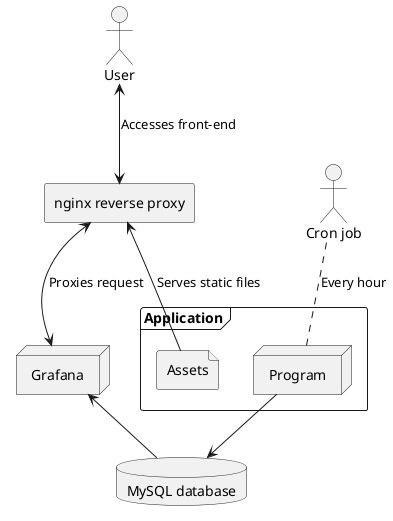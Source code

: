 @startuml diagram

actor User as user
database "MySQL database" as db
node "Grafana" as grafana
rectangle "nginx reverse proxy" as proxy
frame "Application" as app {
    node "Program" as program
    file "Assets" as assets
}
actor "Cron job" as cron

user <--> proxy : Accesses front-end

proxy <-- assets : Serves static files
proxy <--> grafana : Proxies request

program --> db
grafana <-- db

cron .. program : Every hour

@enduml
